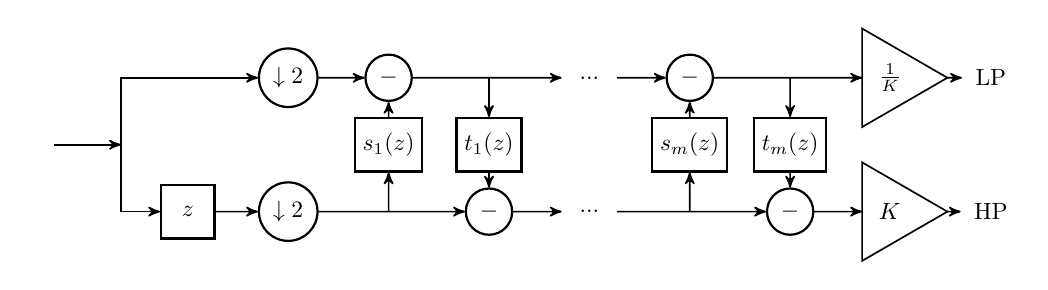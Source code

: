 \usetikzlibrary{automata,arrows,positioning,calc}
\usetikzlibrary{shapes}

\begin{tikzpicture}[->, >=stealth', auto, semithick, node distance=1.5cm, scale = 0.85]

%\useasboundingbox (0,-0.5) rectangle (12.5,1.5);

\tikzstyle{block}=[rectangle, inner sep=4pt, fill=white,draw=black,thick,text=black, minimum height = 2.5cm, minimum width = 1.5cm, scale = 1]
\tikzstyle{square}=[rectangle, fill=white,draw=black,thick,text=black, minimum height = 0.8cm, minimum width = 0.8cm,  scale = 1]
\tikzstyle{round}=[circle, fill=white,draw=black,thick,text=black, scale = 1]
\tikzstyle{dots}=[circle, fill=white,thick,text=black, minimum size=0.8cm,  scale = 1]
\tikzstyle{amp}= [regular polygon, regular polygon sides=3,	draw, fill=white, text width=1em, inner sep=0.5mm, outer sep=0mm,	shape border rotate=-90, minimum size = 1.7cm, scale = 1]

\tikzset{every node/.style={scale=0.85}}
\tikzset{every coordinate/.style={scale=0.85}}

%\draw[step=1.0,black,thin,xshift=0.0cm,yshift=0.0cm] (-2,-3) grid (10,3);

\coordinate (start) at(0,0) ;

\coordinate (split)  at(1,0);

\node[] (z1)  {};
\node[square] (z2) at (2,-1) {$z$};

\node[round] (d1) at (3.5,1) {$\downarrow 2$};
\node[round] (d2) at (3.5,-1) {$\downarrow 2$};

\node[round] (min1) [right of=d1] {$-$};
\node[square] (s1) [below of=min1, node distance=1cm] {$s_1(z)$};
\coordinate[right of=d2] (c1) ;

\node[round] (min2) [right of=c1] {$-$};
\node[square] (s2) [above of=min2, node distance=1cm] {$t_1(z)$};
\coordinate[right of=min1] (c2) [right of=min1];

\node[dots] (dots1) [right of=c2] {...};
\node[dots] (dots2) [right of=min2] {...};

\node[round] (min3) [right of=dots1] {$-$};
\node[square] (s3) [below of=min3, node distance=1cm] {$s_m(z)$};
\coordinate[right of=dots2] (c3) ;

\node[round] (min4) [right of=c3] {$-$};
\node[square] (s4) [above of=min4, node distance=1cm] {$t_m(z)$};
\coordinate[right of=min3] (c4) [right of=min1];

\node[amp] (amp1) [right of=c4] {$\frac{1}{K}$};
\node[amp] (amp2)  [right of=min4] {$K$};

\node[dots] (lp) [right of=amp1] {\text{LP}};
\node[dots] (hp) [right of=amp2] {\text{HP}};


\draw[->] (start) -- (split);

\draw[->] (split) |- (d1);
\draw[->] (split) |- (z2);
\draw[->] (z2) -- (d2);


\draw[->] (d1) -- (min1);
\draw[->] (d2) -- (min2);

\draw[->] (c1) -- (s1);
\draw[->] (s1) -- (min1);
\draw[->] (c2) -- (s2);
\draw[->] (s2) -- (min2);

\draw[->] (min1) -- (dots1);
\draw[->] (min2) -- (dots2);


\draw[->] (dots1) -- (min3);
\draw[->] (dots2) -- (min4);

\draw[->] (c3) -- (s3);
\draw[->] (s3) -- (min3);
\draw[->] (c4) -- (s4);
\draw[->] (s4) -- (min4);

\draw[->] (min3) -- (amp1);
\draw[->] (min4) -- (amp2);

\draw[->] (amp1) -- (lp);
\draw[->] (amp2) -- (hp);

\end{tikzpicture}